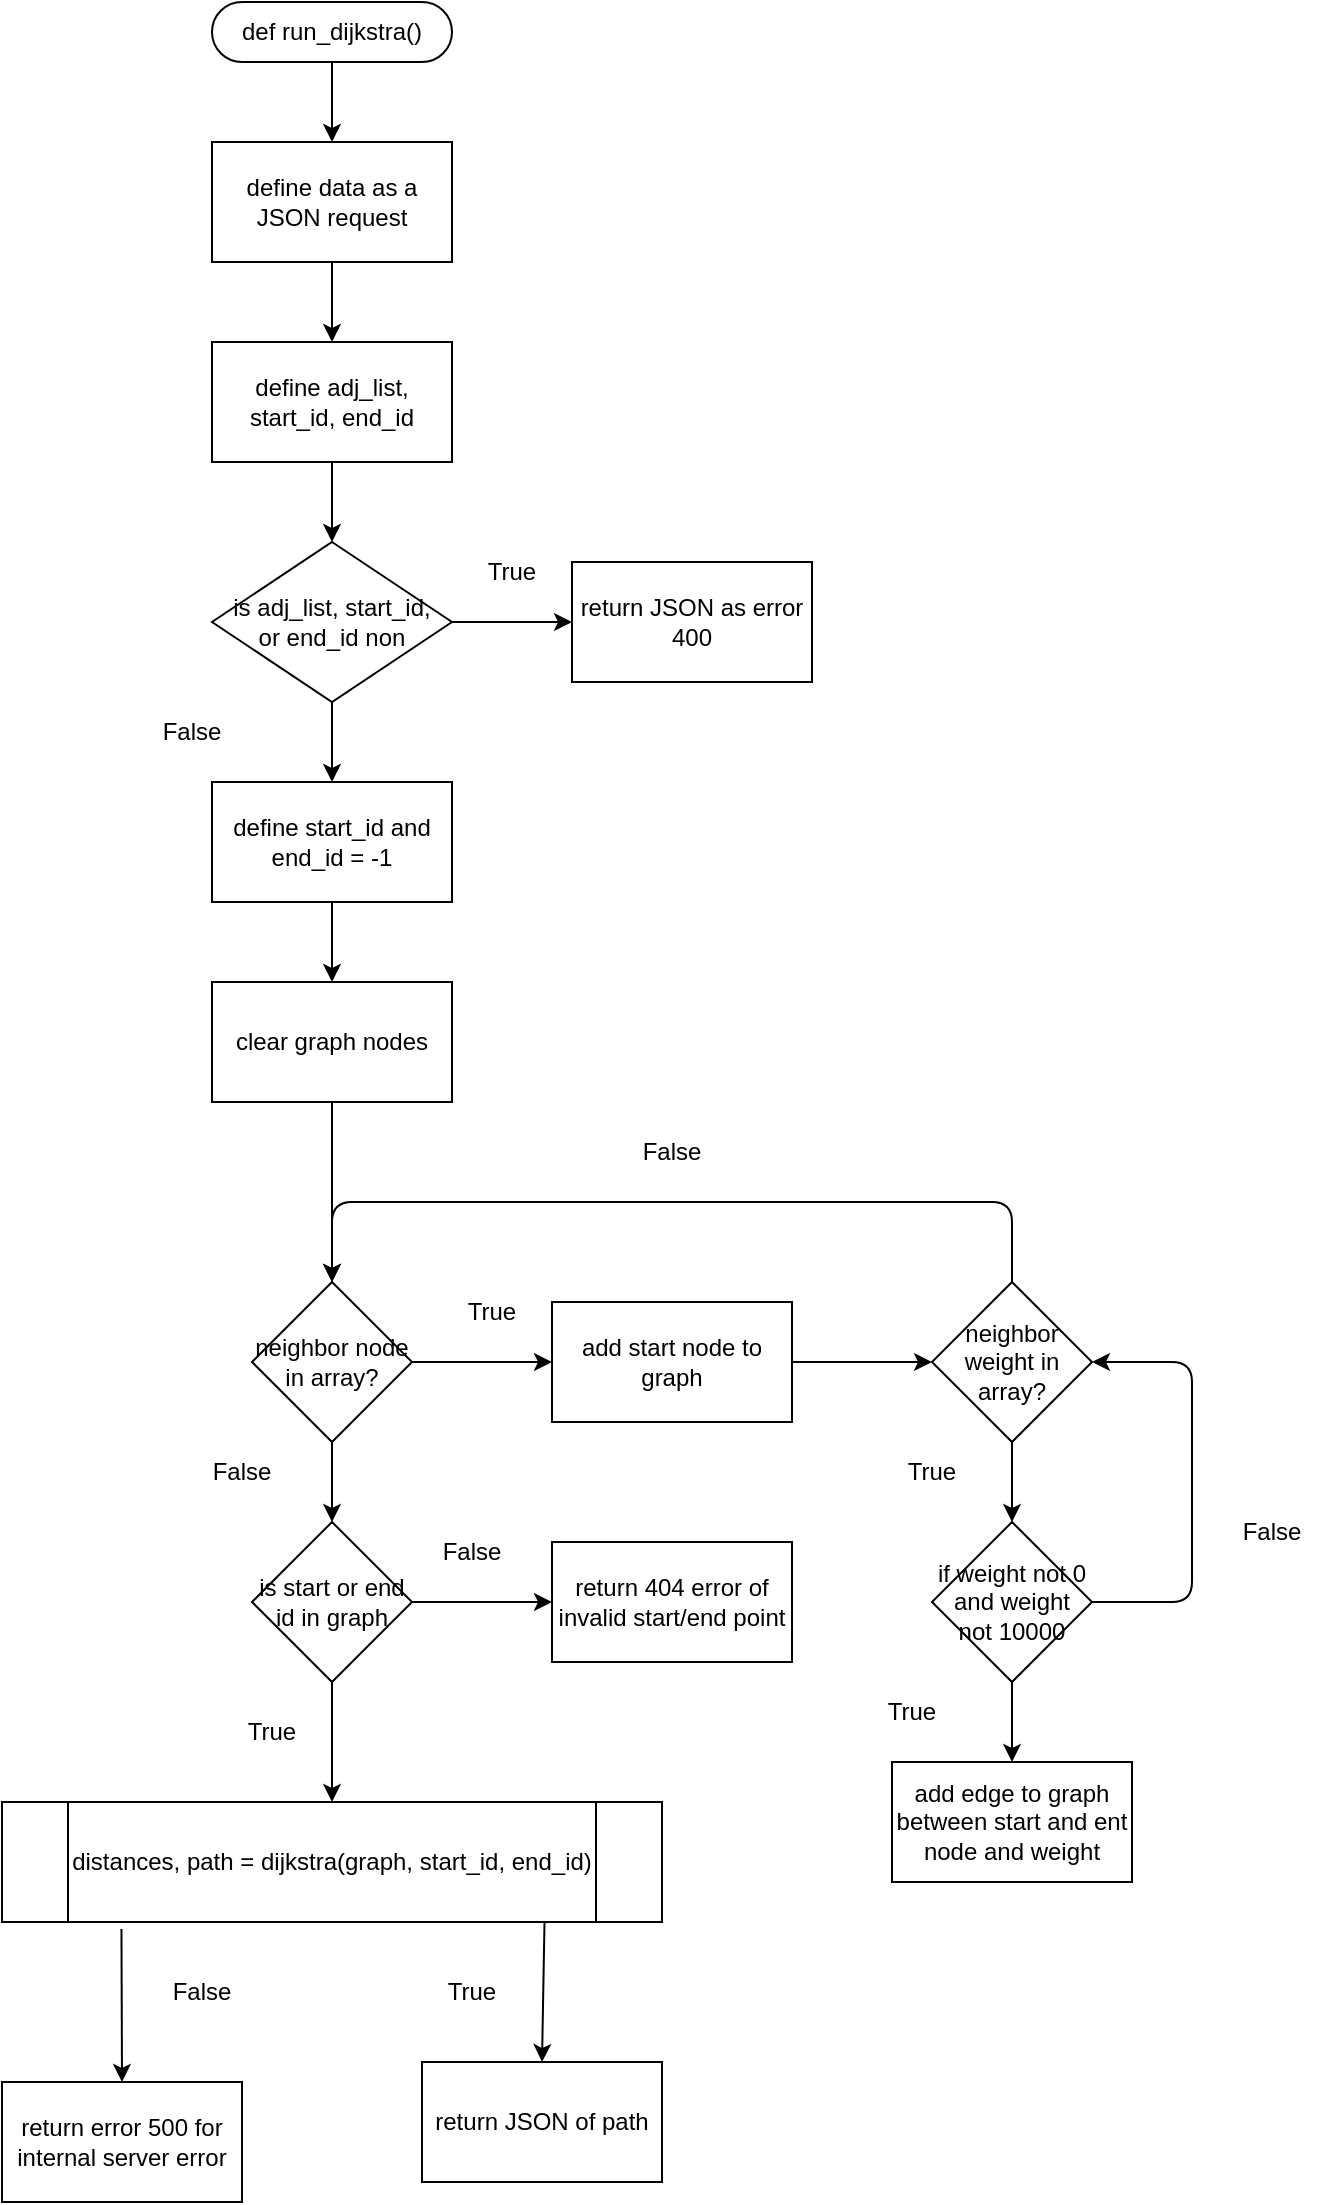 <mxfile>
    <diagram id="PUlIl63HdiqeP8i3IFWM" name="Page-1">
        <mxGraphModel dx="1877" dy="1298" grid="1" gridSize="10" guides="1" tooltips="1" connect="1" arrows="1" fold="1" page="1" pageScale="1" pageWidth="850" pageHeight="1100" math="0" shadow="0">
            <root>
                <mxCell id="0"/>
                <mxCell id="1" parent="0"/>
                <mxCell id="51" value="" style="edgeStyle=none;html=1;" edge="1" parent="1" source="52" target="54">
                    <mxGeometry relative="1" as="geometry"/>
                </mxCell>
                <mxCell id="52" value="def run_dijkstra()" style="rounded=1;whiteSpace=wrap;html=1;arcSize=50;" vertex="1" parent="1">
                    <mxGeometry x="165" width="120" height="30" as="geometry"/>
                </mxCell>
                <mxCell id="53" value="" style="edgeStyle=none;html=1;" edge="1" parent="1" source="54" target="56">
                    <mxGeometry relative="1" as="geometry"/>
                </mxCell>
                <mxCell id="54" value="define data as a JSON request" style="rounded=0;whiteSpace=wrap;html=1;" vertex="1" parent="1">
                    <mxGeometry x="165" y="70" width="120" height="60" as="geometry"/>
                </mxCell>
                <mxCell id="55" value="" style="edgeStyle=none;html=1;" edge="1" parent="1" source="56" target="59">
                    <mxGeometry relative="1" as="geometry"/>
                </mxCell>
                <mxCell id="56" value="define adj_list, start_id, end_id" style="rounded=0;whiteSpace=wrap;html=1;" vertex="1" parent="1">
                    <mxGeometry x="165" y="170" width="120" height="60" as="geometry"/>
                </mxCell>
                <mxCell id="57" style="edgeStyle=none;html=1;entryX=0;entryY=0.5;entryDx=0;entryDy=0;" edge="1" parent="1" source="59" target="60">
                    <mxGeometry relative="1" as="geometry"/>
                </mxCell>
                <mxCell id="58" value="" style="edgeStyle=none;html=1;" edge="1" parent="1" source="59" target="62">
                    <mxGeometry relative="1" as="geometry"/>
                </mxCell>
                <mxCell id="59" value="is adj_list, start_id,&lt;br&gt;or end_id non" style="rhombus;whiteSpace=wrap;html=1;" vertex="1" parent="1">
                    <mxGeometry x="165" y="270" width="120" height="80" as="geometry"/>
                </mxCell>
                <mxCell id="60" value="return JSON as error 400" style="rounded=0;whiteSpace=wrap;html=1;" vertex="1" parent="1">
                    <mxGeometry x="345" y="280" width="120" height="60" as="geometry"/>
                </mxCell>
                <mxCell id="61" value="" style="edgeStyle=none;html=1;" edge="1" parent="1" source="62" target="64">
                    <mxGeometry relative="1" as="geometry"/>
                </mxCell>
                <mxCell id="62" value="define start_id and end_id = -1" style="rounded=0;whiteSpace=wrap;html=1;" vertex="1" parent="1">
                    <mxGeometry x="165" y="390" width="120" height="60" as="geometry"/>
                </mxCell>
                <mxCell id="63" value="" style="edgeStyle=none;html=1;" edge="1" parent="1" source="64" target="67">
                    <mxGeometry relative="1" as="geometry"/>
                </mxCell>
                <mxCell id="64" value="clear graph nodes" style="rounded=0;whiteSpace=wrap;html=1;" vertex="1" parent="1">
                    <mxGeometry x="165" y="490" width="120" height="60" as="geometry"/>
                </mxCell>
                <mxCell id="65" value="" style="edgeStyle=none;html=1;" edge="1" parent="1" source="67" target="69">
                    <mxGeometry relative="1" as="geometry"/>
                </mxCell>
                <mxCell id="66" value="" style="edgeStyle=none;html=1;" edge="1" parent="1" source="67" target="79">
                    <mxGeometry relative="1" as="geometry"/>
                </mxCell>
                <mxCell id="67" value="neighbor node in array?" style="rhombus;whiteSpace=wrap;html=1;" vertex="1" parent="1">
                    <mxGeometry x="185" y="640" width="80" height="80" as="geometry"/>
                </mxCell>
                <mxCell id="68" value="" style="edgeStyle=none;html=1;" edge="1" parent="1" source="69" target="72">
                    <mxGeometry relative="1" as="geometry"/>
                </mxCell>
                <mxCell id="69" value="add start node to graph" style="rounded=0;whiteSpace=wrap;html=1;" vertex="1" parent="1">
                    <mxGeometry x="335" y="650" width="120" height="60" as="geometry"/>
                </mxCell>
                <mxCell id="70" value="" style="edgeStyle=none;html=1;" edge="1" parent="1" source="72" target="75">
                    <mxGeometry relative="1" as="geometry"/>
                </mxCell>
                <mxCell id="71" style="edgeStyle=none;html=1;exitX=0.5;exitY=0;exitDx=0;exitDy=0;entryX=0.5;entryY=0;entryDx=0;entryDy=0;" edge="1" parent="1" source="72" target="67">
                    <mxGeometry relative="1" as="geometry">
                        <Array as="points">
                            <mxPoint x="565" y="600"/>
                            <mxPoint x="225" y="600"/>
                        </Array>
                    </mxGeometry>
                </mxCell>
                <mxCell id="72" value="neighbor weight in array?" style="rhombus;whiteSpace=wrap;html=1;" vertex="1" parent="1">
                    <mxGeometry x="525" y="640" width="80" height="80" as="geometry"/>
                </mxCell>
                <mxCell id="73" value="" style="edgeStyle=none;html=1;" edge="1" parent="1" source="75" target="76">
                    <mxGeometry relative="1" as="geometry"/>
                </mxCell>
                <mxCell id="74" style="edgeStyle=none;html=1;exitX=1;exitY=0.5;exitDx=0;exitDy=0;entryX=1;entryY=0.5;entryDx=0;entryDy=0;" edge="1" parent="1" source="75" target="72">
                    <mxGeometry relative="1" as="geometry">
                        <Array as="points">
                            <mxPoint x="655" y="800"/>
                            <mxPoint x="655" y="680"/>
                        </Array>
                    </mxGeometry>
                </mxCell>
                <mxCell id="75" value="if weight not 0 and weight not 10000" style="rhombus;whiteSpace=wrap;html=1;" vertex="1" parent="1">
                    <mxGeometry x="525" y="760" width="80" height="80" as="geometry"/>
                </mxCell>
                <mxCell id="76" value="add edge to graph between start and ent node and weight" style="rounded=0;whiteSpace=wrap;html=1;" vertex="1" parent="1">
                    <mxGeometry x="505" y="880" width="120" height="60" as="geometry"/>
                </mxCell>
                <mxCell id="77" value="" style="edgeStyle=none;html=1;" edge="1" parent="1" source="79" target="80">
                    <mxGeometry relative="1" as="geometry"/>
                </mxCell>
                <mxCell id="78" value="" style="edgeStyle=none;html=1;entryX=0.5;entryY=0;entryDx=0;entryDy=0;" edge="1" parent="1" source="79" target="97">
                    <mxGeometry relative="1" as="geometry">
                        <mxPoint x="225" y="1090" as="targetPoint"/>
                    </mxGeometry>
                </mxCell>
                <mxCell id="79" value="is start or end id in graph" style="rhombus;whiteSpace=wrap;html=1;" vertex="1" parent="1">
                    <mxGeometry x="185" y="760" width="80" height="80" as="geometry"/>
                </mxCell>
                <mxCell id="80" value="return 404 error of invalid start/end point" style="rounded=0;whiteSpace=wrap;html=1;" vertex="1" parent="1">
                    <mxGeometry x="335" y="770" width="120" height="60" as="geometry"/>
                </mxCell>
                <mxCell id="81" style="edgeStyle=none;html=1;exitX=0.5;exitY=0;exitDx=0;exitDy=0;entryX=0.822;entryY=0.994;entryDx=0;entryDy=0;entryPerimeter=0;startArrow=classic;startFill=1;endArrow=none;endFill=0;" edge="1" parent="1" source="82" target="97">
                    <mxGeometry relative="1" as="geometry"/>
                </mxCell>
                <mxCell id="82" value="return JSON of path" style="rounded=0;whiteSpace=wrap;html=1;" vertex="1" parent="1">
                    <mxGeometry x="270" y="1030" width="120" height="60" as="geometry"/>
                </mxCell>
                <mxCell id="83" style="edgeStyle=none;html=1;exitX=0.5;exitY=0;exitDx=0;exitDy=0;entryX=0.181;entryY=1.058;entryDx=0;entryDy=0;entryPerimeter=0;startArrow=classic;startFill=1;endArrow=none;endFill=0;" edge="1" parent="1" source="84" target="97">
                    <mxGeometry relative="1" as="geometry"/>
                </mxCell>
                <mxCell id="84" value="return error 500 for internal server error" style="rounded=0;whiteSpace=wrap;html=1;" vertex="1" parent="1">
                    <mxGeometry x="60" y="1040" width="120" height="60" as="geometry"/>
                </mxCell>
                <mxCell id="85" value="False" style="text;html=1;strokeColor=none;fillColor=none;align=center;verticalAlign=middle;whiteSpace=wrap;rounded=0;" vertex="1" parent="1">
                    <mxGeometry x="130" y="980" width="60" height="30" as="geometry"/>
                </mxCell>
                <mxCell id="86" value="True" style="text;html=1;strokeColor=none;fillColor=none;align=center;verticalAlign=middle;whiteSpace=wrap;rounded=0;" vertex="1" parent="1">
                    <mxGeometry x="265" y="980" width="60" height="30" as="geometry"/>
                </mxCell>
                <mxCell id="87" value="False" style="text;html=1;strokeColor=none;fillColor=none;align=center;verticalAlign=middle;whiteSpace=wrap;rounded=0;" vertex="1" parent="1">
                    <mxGeometry x="125" y="350" width="60" height="30" as="geometry"/>
                </mxCell>
                <mxCell id="88" value="True" style="text;html=1;strokeColor=none;fillColor=none;align=center;verticalAlign=middle;whiteSpace=wrap;rounded=0;" vertex="1" parent="1">
                    <mxGeometry x="285" y="270" width="60" height="30" as="geometry"/>
                </mxCell>
                <mxCell id="89" value="False" style="text;html=1;strokeColor=none;fillColor=none;align=center;verticalAlign=middle;whiteSpace=wrap;rounded=0;" vertex="1" parent="1">
                    <mxGeometry x="150" y="720" width="60" height="30" as="geometry"/>
                </mxCell>
                <mxCell id="90" value="True" style="text;html=1;strokeColor=none;fillColor=none;align=center;verticalAlign=middle;whiteSpace=wrap;rounded=0;" vertex="1" parent="1">
                    <mxGeometry x="275" y="640" width="60" height="30" as="geometry"/>
                </mxCell>
                <mxCell id="91" value="True" style="text;html=1;strokeColor=none;fillColor=none;align=center;verticalAlign=middle;whiteSpace=wrap;rounded=0;" vertex="1" parent="1">
                    <mxGeometry x="495" y="720" width="60" height="30" as="geometry"/>
                </mxCell>
                <mxCell id="92" value="True" style="text;html=1;strokeColor=none;fillColor=none;align=center;verticalAlign=middle;whiteSpace=wrap;rounded=0;" vertex="1" parent="1">
                    <mxGeometry x="485" y="840" width="60" height="30" as="geometry"/>
                </mxCell>
                <mxCell id="93" value="False" style="text;html=1;strokeColor=none;fillColor=none;align=center;verticalAlign=middle;whiteSpace=wrap;rounded=0;" vertex="1" parent="1">
                    <mxGeometry x="665" y="750" width="60" height="30" as="geometry"/>
                </mxCell>
                <mxCell id="94" value="False" style="text;html=1;strokeColor=none;fillColor=none;align=center;verticalAlign=middle;whiteSpace=wrap;rounded=0;" vertex="1" parent="1">
                    <mxGeometry x="365" y="560" width="60" height="30" as="geometry"/>
                </mxCell>
                <mxCell id="95" value="True" style="text;html=1;strokeColor=none;fillColor=none;align=center;verticalAlign=middle;whiteSpace=wrap;rounded=0;" vertex="1" parent="1">
                    <mxGeometry x="165" y="850" width="60" height="30" as="geometry"/>
                </mxCell>
                <mxCell id="96" value="False" style="text;html=1;strokeColor=none;fillColor=none;align=center;verticalAlign=middle;whiteSpace=wrap;rounded=0;" vertex="1" parent="1">
                    <mxGeometry x="265" y="760" width="60" height="30" as="geometry"/>
                </mxCell>
                <mxCell id="97" value="distances, path = dijkstra(graph, start_id, end_id)" style="shape=process;whiteSpace=wrap;html=1;backgroundOutline=1;" vertex="1" parent="1">
                    <mxGeometry x="60" y="900" width="330" height="60" as="geometry"/>
                </mxCell>
            </root>
        </mxGraphModel>
    </diagram>
</mxfile>